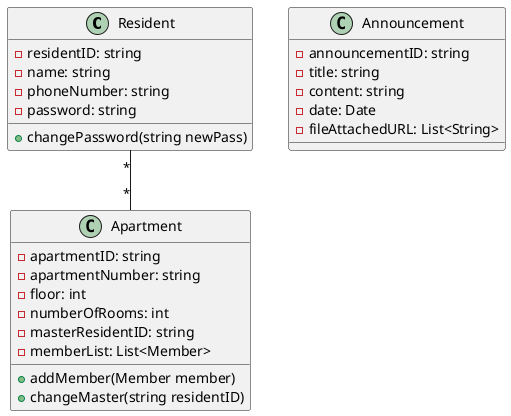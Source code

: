 @startuml


class "Resident" {
  -residentID: string
  -name: string
  -phoneNumber: string
  -password: string
  +changePassword(string newPass)
}

class Apartment {
  -apartmentID: string
  -apartmentNumber: string
  -floor: int
  -numberOfRooms: int
  -masterResidentID: string
  -memberList: List<Member>
  +addMember(Member member)
  +changeMaster(string residentID)
}

class Announcement {
  -announcementID: string
  -title: string
  -content: string
  -date: Date
  -fileAttachedURL: List<String>
}


Resident "*"--"*" Apartment

@enduml
